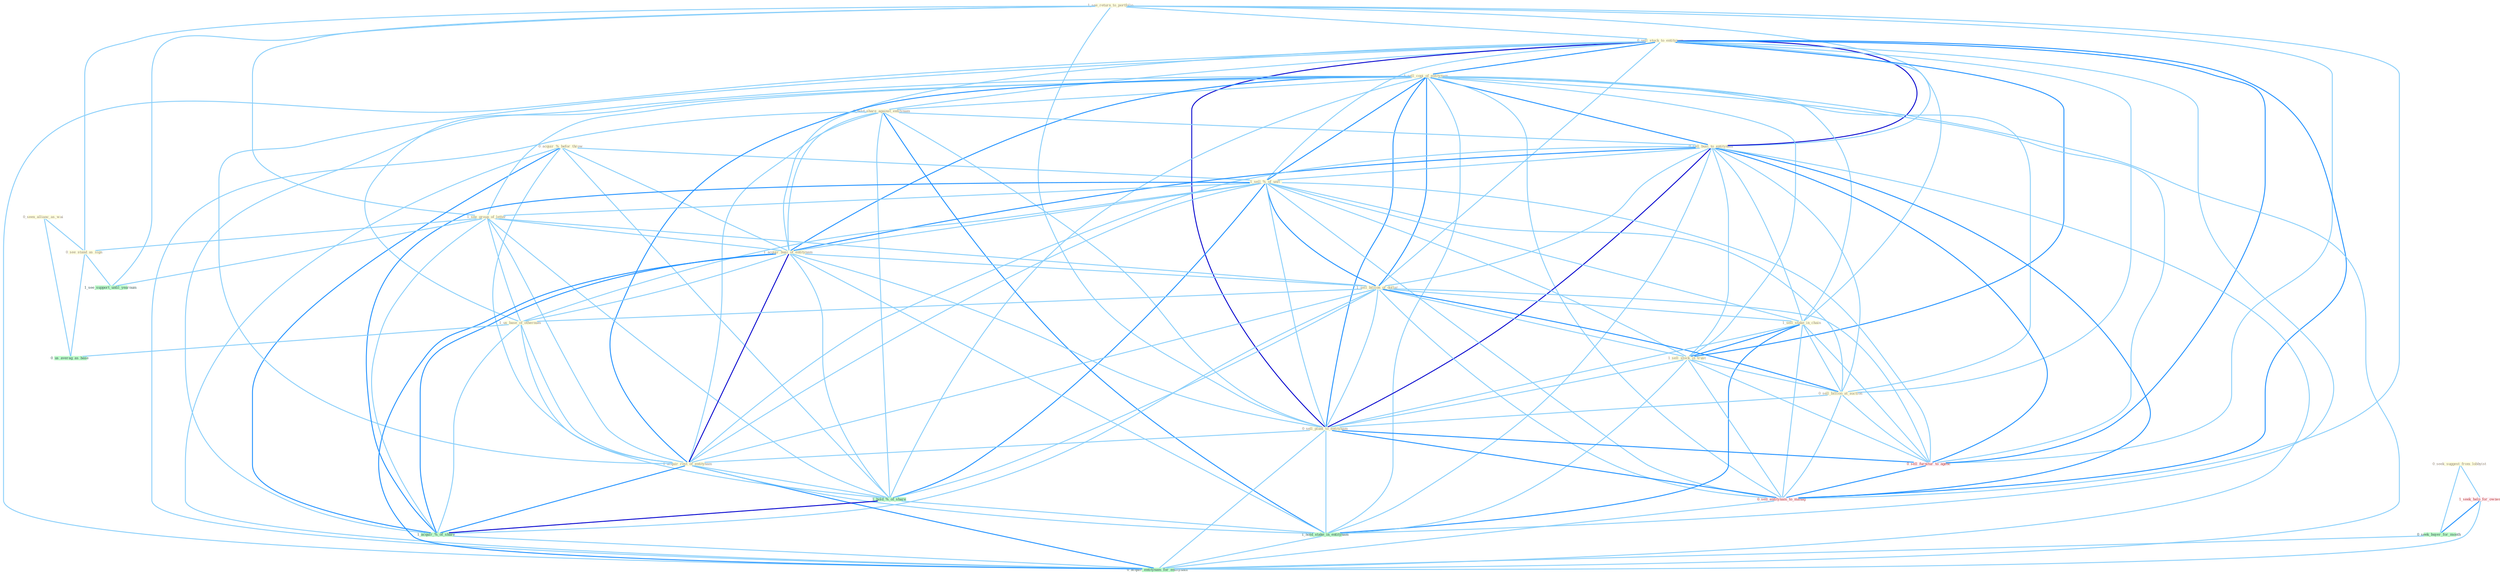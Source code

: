 Graph G{ 
    node
    [shape=polygon,style=filled,width=.5,height=.06,color="#BDFCC9",fixedsize=true,fontsize=4,
    fontcolor="#2f4f4f"];
    {node
    [color="#ffffe0", fontcolor="#8b7d6b"] "0_seen_allianc_as_wai " "1_see_return_to_portfolio " "0_acquir_%_befor_throw " "0_sell_stock_to_entitynam " "1_sell_copi_of_entitynam " "0_hold_share_against_entitynam " "0_sell_busi_to_entitynam " "1_sell_%_of_unit " "1_see_group_of_letter " "1_acquir_busi_of_entitynam " "1_sell_billion_of_dollar " "1_us_base_of_othernum " "0_seek_suggest_from_lobbyist " "1_sell_stake_in_chain " "1_sell_stock_in_trust " "0_sell_billion_at_auction " "0_sell_plant_to_entitynam " "0_see_stand_as_sign " "1_acquir_rest_of_entitynam "}
{node [color="#fff0f5", fontcolor="#b22222"] "1_seek_help_for_owner " "0_sell_furnitur_to_agenc " "0_sell_entitynam_to_manag "}
edge [color="#B0E2FF"];

	"0_seen_allianc_as_wai " -- "0_see_stand_as_sign " [w="1", color="#87cefa" ];
	"0_seen_allianc_as_wai " -- "0_us_averag_as_base " [w="1", color="#87cefa" ];
	"1_see_return_to_portfolio " -- "0_sell_stock_to_entitynam " [w="1", color="#87cefa" ];
	"1_see_return_to_portfolio " -- "0_sell_busi_to_entitynam " [w="1", color="#87cefa" ];
	"1_see_return_to_portfolio " -- "1_see_group_of_letter " [w="1", color="#87cefa" ];
	"1_see_return_to_portfolio " -- "0_sell_plant_to_entitynam " [w="1", color="#87cefa" ];
	"1_see_return_to_portfolio " -- "0_see_stand_as_sign " [w="1", color="#87cefa" ];
	"1_see_return_to_portfolio " -- "1_see_support_until_yearnum " [w="1", color="#87cefa" ];
	"1_see_return_to_portfolio " -- "0_sell_furnitur_to_agenc " [w="1", color="#87cefa" ];
	"1_see_return_to_portfolio " -- "0_sell_entitynam_to_manag " [w="1", color="#87cefa" ];
	"0_acquir_%_befor_throw " -- "1_sell_%_of_unit " [w="1", color="#87cefa" ];
	"0_acquir_%_befor_throw " -- "1_acquir_busi_of_entitynam " [w="1", color="#87cefa" ];
	"0_acquir_%_befor_throw " -- "1_acquir_rest_of_entitynam " [w="1", color="#87cefa" ];
	"0_acquir_%_befor_throw " -- "1_hold_%_of_share " [w="1", color="#87cefa" ];
	"0_acquir_%_befor_throw " -- "1_acquir_%_of_share " [w="2", color="#1e90ff" , len=0.8];
	"0_acquir_%_befor_throw " -- "0_acquir_entitynam_for_entitynam " [w="1", color="#87cefa" ];
	"0_sell_stock_to_entitynam " -- "1_sell_copi_of_entitynam " [w="2", color="#1e90ff" , len=0.8];
	"0_sell_stock_to_entitynam " -- "0_hold_share_against_entitynam " [w="1", color="#87cefa" ];
	"0_sell_stock_to_entitynam " -- "0_sell_busi_to_entitynam " [w="3", color="#0000cd" , len=0.6];
	"0_sell_stock_to_entitynam " -- "1_sell_%_of_unit " [w="1", color="#87cefa" ];
	"0_sell_stock_to_entitynam " -- "1_acquir_busi_of_entitynam " [w="1", color="#87cefa" ];
	"0_sell_stock_to_entitynam " -- "1_sell_billion_of_dollar " [w="1", color="#87cefa" ];
	"0_sell_stock_to_entitynam " -- "1_sell_stake_in_chain " [w="1", color="#87cefa" ];
	"0_sell_stock_to_entitynam " -- "1_sell_stock_in_trust " [w="2", color="#1e90ff" , len=0.8];
	"0_sell_stock_to_entitynam " -- "0_sell_billion_at_auction " [w="1", color="#87cefa" ];
	"0_sell_stock_to_entitynam " -- "0_sell_plant_to_entitynam " [w="3", color="#0000cd" , len=0.6];
	"0_sell_stock_to_entitynam " -- "1_acquir_rest_of_entitynam " [w="1", color="#87cefa" ];
	"0_sell_stock_to_entitynam " -- "1_hold_stake_in_entitynam " [w="1", color="#87cefa" ];
	"0_sell_stock_to_entitynam " -- "0_sell_furnitur_to_agenc " [w="2", color="#1e90ff" , len=0.8];
	"0_sell_stock_to_entitynam " -- "0_sell_entitynam_to_manag " [w="2", color="#1e90ff" , len=0.8];
	"0_sell_stock_to_entitynam " -- "0_acquir_entitynam_for_entitynam " [w="1", color="#87cefa" ];
	"1_sell_copi_of_entitynam " -- "0_hold_share_against_entitynam " [w="1", color="#87cefa" ];
	"1_sell_copi_of_entitynam " -- "0_sell_busi_to_entitynam " [w="2", color="#1e90ff" , len=0.8];
	"1_sell_copi_of_entitynam " -- "1_sell_%_of_unit " [w="2", color="#1e90ff" , len=0.8];
	"1_sell_copi_of_entitynam " -- "1_see_group_of_letter " [w="1", color="#87cefa" ];
	"1_sell_copi_of_entitynam " -- "1_acquir_busi_of_entitynam " [w="2", color="#1e90ff" , len=0.8];
	"1_sell_copi_of_entitynam " -- "1_sell_billion_of_dollar " [w="2", color="#1e90ff" , len=0.8];
	"1_sell_copi_of_entitynam " -- "1_us_base_of_othernum " [w="1", color="#87cefa" ];
	"1_sell_copi_of_entitynam " -- "1_sell_stake_in_chain " [w="1", color="#87cefa" ];
	"1_sell_copi_of_entitynam " -- "1_sell_stock_in_trust " [w="1", color="#87cefa" ];
	"1_sell_copi_of_entitynam " -- "0_sell_billion_at_auction " [w="1", color="#87cefa" ];
	"1_sell_copi_of_entitynam " -- "0_sell_plant_to_entitynam " [w="2", color="#1e90ff" , len=0.8];
	"1_sell_copi_of_entitynam " -- "1_acquir_rest_of_entitynam " [w="2", color="#1e90ff" , len=0.8];
	"1_sell_copi_of_entitynam " -- "1_hold_%_of_share " [w="1", color="#87cefa" ];
	"1_sell_copi_of_entitynam " -- "1_hold_stake_in_entitynam " [w="1", color="#87cefa" ];
	"1_sell_copi_of_entitynam " -- "1_acquir_%_of_share " [w="1", color="#87cefa" ];
	"1_sell_copi_of_entitynam " -- "0_sell_furnitur_to_agenc " [w="1", color="#87cefa" ];
	"1_sell_copi_of_entitynam " -- "0_sell_entitynam_to_manag " [w="1", color="#87cefa" ];
	"1_sell_copi_of_entitynam " -- "0_acquir_entitynam_for_entitynam " [w="1", color="#87cefa" ];
	"0_hold_share_against_entitynam " -- "0_sell_busi_to_entitynam " [w="1", color="#87cefa" ];
	"0_hold_share_against_entitynam " -- "1_acquir_busi_of_entitynam " [w="1", color="#87cefa" ];
	"0_hold_share_against_entitynam " -- "0_sell_plant_to_entitynam " [w="1", color="#87cefa" ];
	"0_hold_share_against_entitynam " -- "1_acquir_rest_of_entitynam " [w="1", color="#87cefa" ];
	"0_hold_share_against_entitynam " -- "1_hold_%_of_share " [w="1", color="#87cefa" ];
	"0_hold_share_against_entitynam " -- "1_hold_stake_in_entitynam " [w="2", color="#1e90ff" , len=0.8];
	"0_hold_share_against_entitynam " -- "0_acquir_entitynam_for_entitynam " [w="1", color="#87cefa" ];
	"0_sell_busi_to_entitynam " -- "1_sell_%_of_unit " [w="1", color="#87cefa" ];
	"0_sell_busi_to_entitynam " -- "1_acquir_busi_of_entitynam " [w="2", color="#1e90ff" , len=0.8];
	"0_sell_busi_to_entitynam " -- "1_sell_billion_of_dollar " [w="1", color="#87cefa" ];
	"0_sell_busi_to_entitynam " -- "1_sell_stake_in_chain " [w="1", color="#87cefa" ];
	"0_sell_busi_to_entitynam " -- "1_sell_stock_in_trust " [w="1", color="#87cefa" ];
	"0_sell_busi_to_entitynam " -- "0_sell_billion_at_auction " [w="1", color="#87cefa" ];
	"0_sell_busi_to_entitynam " -- "0_sell_plant_to_entitynam " [w="3", color="#0000cd" , len=0.6];
	"0_sell_busi_to_entitynam " -- "1_acquir_rest_of_entitynam " [w="1", color="#87cefa" ];
	"0_sell_busi_to_entitynam " -- "1_hold_stake_in_entitynam " [w="1", color="#87cefa" ];
	"0_sell_busi_to_entitynam " -- "0_sell_furnitur_to_agenc " [w="2", color="#1e90ff" , len=0.8];
	"0_sell_busi_to_entitynam " -- "0_sell_entitynam_to_manag " [w="2", color="#1e90ff" , len=0.8];
	"0_sell_busi_to_entitynam " -- "0_acquir_entitynam_for_entitynam " [w="1", color="#87cefa" ];
	"1_sell_%_of_unit " -- "1_see_group_of_letter " [w="1", color="#87cefa" ];
	"1_sell_%_of_unit " -- "1_acquir_busi_of_entitynam " [w="1", color="#87cefa" ];
	"1_sell_%_of_unit " -- "1_sell_billion_of_dollar " [w="2", color="#1e90ff" , len=0.8];
	"1_sell_%_of_unit " -- "1_us_base_of_othernum " [w="1", color="#87cefa" ];
	"1_sell_%_of_unit " -- "1_sell_stake_in_chain " [w="1", color="#87cefa" ];
	"1_sell_%_of_unit " -- "1_sell_stock_in_trust " [w="1", color="#87cefa" ];
	"1_sell_%_of_unit " -- "0_sell_billion_at_auction " [w="1", color="#87cefa" ];
	"1_sell_%_of_unit " -- "0_sell_plant_to_entitynam " [w="1", color="#87cefa" ];
	"1_sell_%_of_unit " -- "1_acquir_rest_of_entitynam " [w="1", color="#87cefa" ];
	"1_sell_%_of_unit " -- "1_hold_%_of_share " [w="2", color="#1e90ff" , len=0.8];
	"1_sell_%_of_unit " -- "1_acquir_%_of_share " [w="2", color="#1e90ff" , len=0.8];
	"1_sell_%_of_unit " -- "0_sell_furnitur_to_agenc " [w="1", color="#87cefa" ];
	"1_sell_%_of_unit " -- "0_sell_entitynam_to_manag " [w="1", color="#87cefa" ];
	"1_see_group_of_letter " -- "1_acquir_busi_of_entitynam " [w="1", color="#87cefa" ];
	"1_see_group_of_letter " -- "1_sell_billion_of_dollar " [w="1", color="#87cefa" ];
	"1_see_group_of_letter " -- "1_us_base_of_othernum " [w="1", color="#87cefa" ];
	"1_see_group_of_letter " -- "0_see_stand_as_sign " [w="1", color="#87cefa" ];
	"1_see_group_of_letter " -- "1_acquir_rest_of_entitynam " [w="1", color="#87cefa" ];
	"1_see_group_of_letter " -- "1_hold_%_of_share " [w="1", color="#87cefa" ];
	"1_see_group_of_letter " -- "1_acquir_%_of_share " [w="1", color="#87cefa" ];
	"1_see_group_of_letter " -- "1_see_support_until_yearnum " [w="1", color="#87cefa" ];
	"1_acquir_busi_of_entitynam " -- "1_sell_billion_of_dollar " [w="1", color="#87cefa" ];
	"1_acquir_busi_of_entitynam " -- "1_us_base_of_othernum " [w="1", color="#87cefa" ];
	"1_acquir_busi_of_entitynam " -- "0_sell_plant_to_entitynam " [w="1", color="#87cefa" ];
	"1_acquir_busi_of_entitynam " -- "1_acquir_rest_of_entitynam " [w="3", color="#0000cd" , len=0.6];
	"1_acquir_busi_of_entitynam " -- "1_hold_%_of_share " [w="1", color="#87cefa" ];
	"1_acquir_busi_of_entitynam " -- "1_hold_stake_in_entitynam " [w="1", color="#87cefa" ];
	"1_acquir_busi_of_entitynam " -- "1_acquir_%_of_share " [w="2", color="#1e90ff" , len=0.8];
	"1_acquir_busi_of_entitynam " -- "0_acquir_entitynam_for_entitynam " [w="2", color="#1e90ff" , len=0.8];
	"1_sell_billion_of_dollar " -- "1_us_base_of_othernum " [w="1", color="#87cefa" ];
	"1_sell_billion_of_dollar " -- "1_sell_stake_in_chain " [w="1", color="#87cefa" ];
	"1_sell_billion_of_dollar " -- "1_sell_stock_in_trust " [w="1", color="#87cefa" ];
	"1_sell_billion_of_dollar " -- "0_sell_billion_at_auction " [w="2", color="#1e90ff" , len=0.8];
	"1_sell_billion_of_dollar " -- "0_sell_plant_to_entitynam " [w="1", color="#87cefa" ];
	"1_sell_billion_of_dollar " -- "1_acquir_rest_of_entitynam " [w="1", color="#87cefa" ];
	"1_sell_billion_of_dollar " -- "1_hold_%_of_share " [w="1", color="#87cefa" ];
	"1_sell_billion_of_dollar " -- "1_acquir_%_of_share " [w="1", color="#87cefa" ];
	"1_sell_billion_of_dollar " -- "0_sell_furnitur_to_agenc " [w="1", color="#87cefa" ];
	"1_sell_billion_of_dollar " -- "0_sell_entitynam_to_manag " [w="1", color="#87cefa" ];
	"1_us_base_of_othernum " -- "1_acquir_rest_of_entitynam " [w="1", color="#87cefa" ];
	"1_us_base_of_othernum " -- "1_hold_%_of_share " [w="1", color="#87cefa" ];
	"1_us_base_of_othernum " -- "1_acquir_%_of_share " [w="1", color="#87cefa" ];
	"1_us_base_of_othernum " -- "0_us_averag_as_base " [w="1", color="#87cefa" ];
	"0_seek_suggest_from_lobbyist " -- "1_seek_help_for_owner " [w="1", color="#87cefa" ];
	"0_seek_suggest_from_lobbyist " -- "0_seek_buyer_for_month " [w="1", color="#87cefa" ];
	"1_sell_stake_in_chain " -- "1_sell_stock_in_trust " [w="2", color="#1e90ff" , len=0.8];
	"1_sell_stake_in_chain " -- "0_sell_billion_at_auction " [w="1", color="#87cefa" ];
	"1_sell_stake_in_chain " -- "0_sell_plant_to_entitynam " [w="1", color="#87cefa" ];
	"1_sell_stake_in_chain " -- "1_hold_stake_in_entitynam " [w="2", color="#1e90ff" , len=0.8];
	"1_sell_stake_in_chain " -- "0_sell_furnitur_to_agenc " [w="1", color="#87cefa" ];
	"1_sell_stake_in_chain " -- "0_sell_entitynam_to_manag " [w="1", color="#87cefa" ];
	"1_sell_stock_in_trust " -- "0_sell_billion_at_auction " [w="1", color="#87cefa" ];
	"1_sell_stock_in_trust " -- "0_sell_plant_to_entitynam " [w="1", color="#87cefa" ];
	"1_sell_stock_in_trust " -- "1_hold_stake_in_entitynam " [w="1", color="#87cefa" ];
	"1_sell_stock_in_trust " -- "0_sell_furnitur_to_agenc " [w="1", color="#87cefa" ];
	"1_sell_stock_in_trust " -- "0_sell_entitynam_to_manag " [w="1", color="#87cefa" ];
	"0_sell_billion_at_auction " -- "0_sell_plant_to_entitynam " [w="1", color="#87cefa" ];
	"0_sell_billion_at_auction " -- "0_sell_furnitur_to_agenc " [w="1", color="#87cefa" ];
	"0_sell_billion_at_auction " -- "0_sell_entitynam_to_manag " [w="1", color="#87cefa" ];
	"0_sell_plant_to_entitynam " -- "1_acquir_rest_of_entitynam " [w="1", color="#87cefa" ];
	"0_sell_plant_to_entitynam " -- "1_hold_stake_in_entitynam " [w="1", color="#87cefa" ];
	"0_sell_plant_to_entitynam " -- "0_sell_furnitur_to_agenc " [w="2", color="#1e90ff" , len=0.8];
	"0_sell_plant_to_entitynam " -- "0_sell_entitynam_to_manag " [w="2", color="#1e90ff" , len=0.8];
	"0_sell_plant_to_entitynam " -- "0_acquir_entitynam_for_entitynam " [w="1", color="#87cefa" ];
	"0_see_stand_as_sign " -- "1_see_support_until_yearnum " [w="1", color="#87cefa" ];
	"0_see_stand_as_sign " -- "0_us_averag_as_base " [w="1", color="#87cefa" ];
	"1_acquir_rest_of_entitynam " -- "1_hold_%_of_share " [w="1", color="#87cefa" ];
	"1_acquir_rest_of_entitynam " -- "1_hold_stake_in_entitynam " [w="1", color="#87cefa" ];
	"1_acquir_rest_of_entitynam " -- "1_acquir_%_of_share " [w="2", color="#1e90ff" , len=0.8];
	"1_acquir_rest_of_entitynam " -- "0_acquir_entitynam_for_entitynam " [w="2", color="#1e90ff" , len=0.8];
	"1_hold_%_of_share " -- "1_hold_stake_in_entitynam " [w="1", color="#87cefa" ];
	"1_hold_%_of_share " -- "1_acquir_%_of_share " [w="3", color="#0000cd" , len=0.6];
	"1_hold_stake_in_entitynam " -- "0_acquir_entitynam_for_entitynam " [w="1", color="#87cefa" ];
	"1_seek_help_for_owner " -- "0_seek_buyer_for_month " [w="2", color="#1e90ff" , len=0.8];
	"1_seek_help_for_owner " -- "0_acquir_entitynam_for_entitynam " [w="1", color="#87cefa" ];
	"0_seek_buyer_for_month " -- "0_acquir_entitynam_for_entitynam " [w="1", color="#87cefa" ];
	"1_acquir_%_of_share " -- "0_acquir_entitynam_for_entitynam " [w="1", color="#87cefa" ];
	"0_sell_furnitur_to_agenc " -- "0_sell_entitynam_to_manag " [w="2", color="#1e90ff" , len=0.8];
	"0_sell_entitynam_to_manag " -- "0_acquir_entitynam_for_entitynam " [w="1", color="#87cefa" ];
}